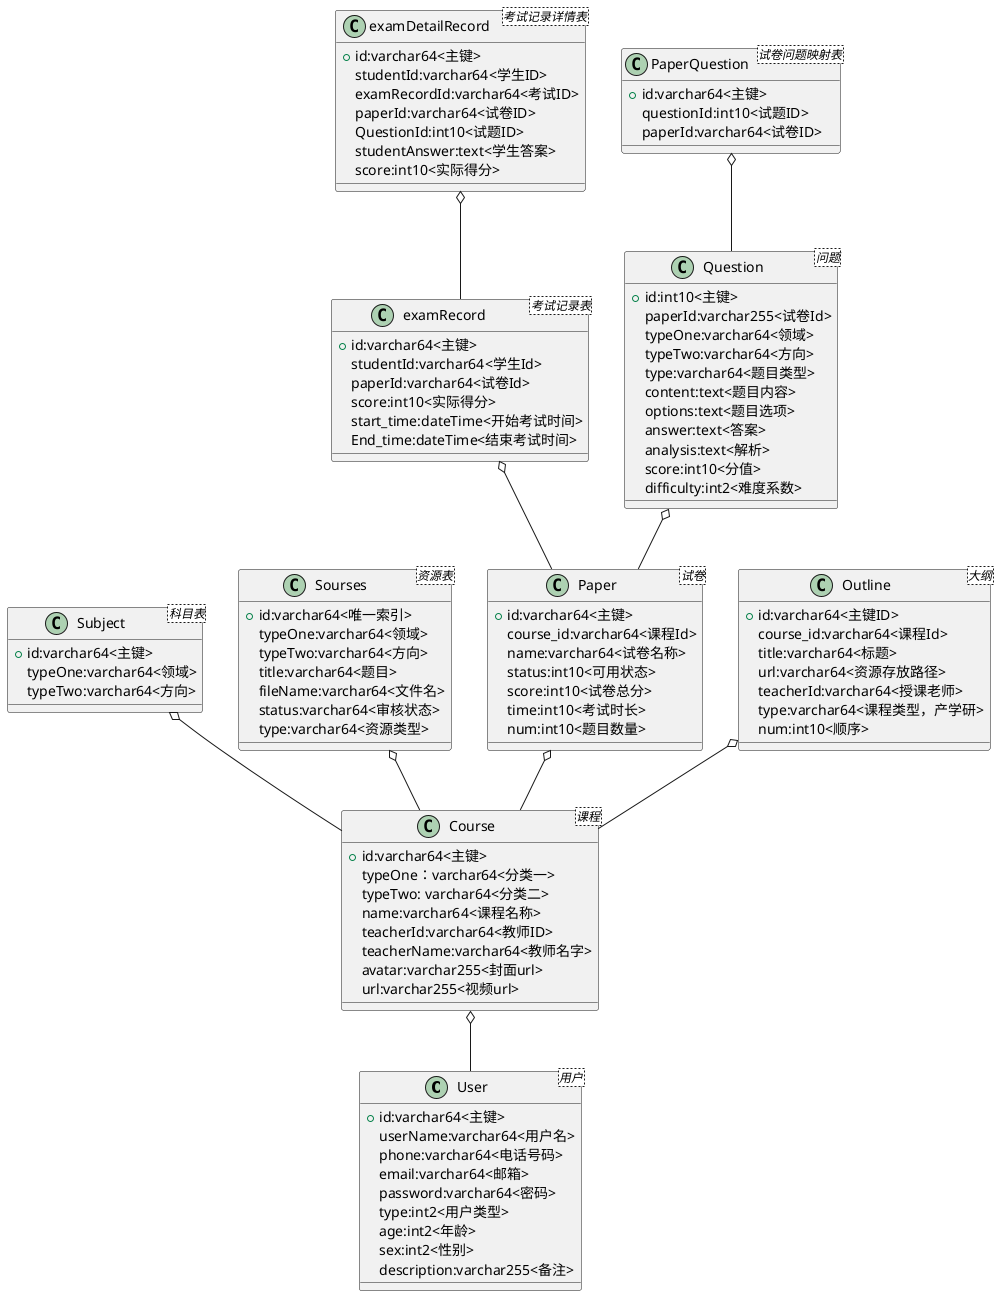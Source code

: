 @startuml
'https://plantuml.com/sequence-diagram

/'用户实体表'/
class User<用户>{
    +id:varchar64<主键>
    userName:varchar64<用户名>
    phone:varchar64<电话号码>
    email:varchar64<邮箱>
    password:varchar64<密码>
    type:int2<用户类型>  /'各界人员,管理员,讲课老师，学生'/
    age:int2<年龄>
    sex:int2<性别>
    description:varchar255<备注>
}

class Subject<科目表>{
    +id:varchar64<主键>
    typeOne:varchar64<领域>
    typeTwo:varchar64<方向>
}
Subject o--Course


class Sourses<资源表>{
    +id:varchar64<唯一索引>
    typeOne:varchar64<领域>
    typeTwo:varchar64<方向>
    title:varchar64<题目>
    fileName:varchar64<文件名>
    status:varchar64<审核状态>
    type:varchar64<资源类型>
}
Sourses o--Course

class Course<课程>{
    +id:varchar64<主键>
    typeOne：varchar64<分类一>
    typeTwo: varchar64<分类二>
    name:varchar64<课程名称>
    teacherId:varchar64<教师ID>
    teacherName:varchar64<教师名字>
    avatar:varchar255<封面url>
    url:varchar255<视频url>
}
Course o-- User

class Paper<试卷>{
    +id:varchar64<主键>
    course_id:varchar64<课程Id>
    name:varchar64<试卷名称>
    status:int10<可用状态>
    score:int10<试卷总分>
    time:int10<考试时长>
    num:int10<题目数量>
}
Paper o-- Course


class examRecord<考试记录表>{
    +id:varchar64<主键>
    studentId:varchar64<学生Id>
    paperId:varchar64<试卷Id>
    score:int10<实际得分>
    start_time:dateTime<开始考试时间>
    End_time:dateTime<结束考试时间>
}
examRecord o--Paper

class examDetailRecord<考试记录详情表>{
    +id:varchar64<主键>
    studentId:varchar64<学生ID>
    examRecordId:varchar64<考试ID>
    paperId:varchar64<试卷ID>
    QuestionId:int10<试题ID>
    studentAnswer:text<学生答案>
    score:int10<实际得分>
}

examDetailRecord o--examRecord

class Question<问题>{
    +id:int10<主键>
    paperId:varchar255<试卷Id>
    typeOne:varchar64<领域>
    typeTwo:varchar64<方向>
    type:varchar64<题目类型>
    content:text<题目内容>
    options:text<题目选项>
    answer:text<答案>
    analysis:text<解析>
    score:int10<分值>
    difficulty:int2<难度系数>
}
Question o--Paper

class PaperQuestion<试卷问题映射表>{
    +id:varchar64<主键>
    questionId:int10<试题ID>
    paperId:varchar64<试卷ID>
}
PaperQuestion o--Question

class Outline<大纲>{
    +id:varchar64<主键ID>
    course_id:varchar64<课程Id>
    title:varchar64<标题>
    url:varchar64<资源存放路径>
    teacherId:varchar64<授课老师>
    type:varchar64<课程类型，产学研>
    num:int10<顺序>
}
Outline o--Course
@enduml